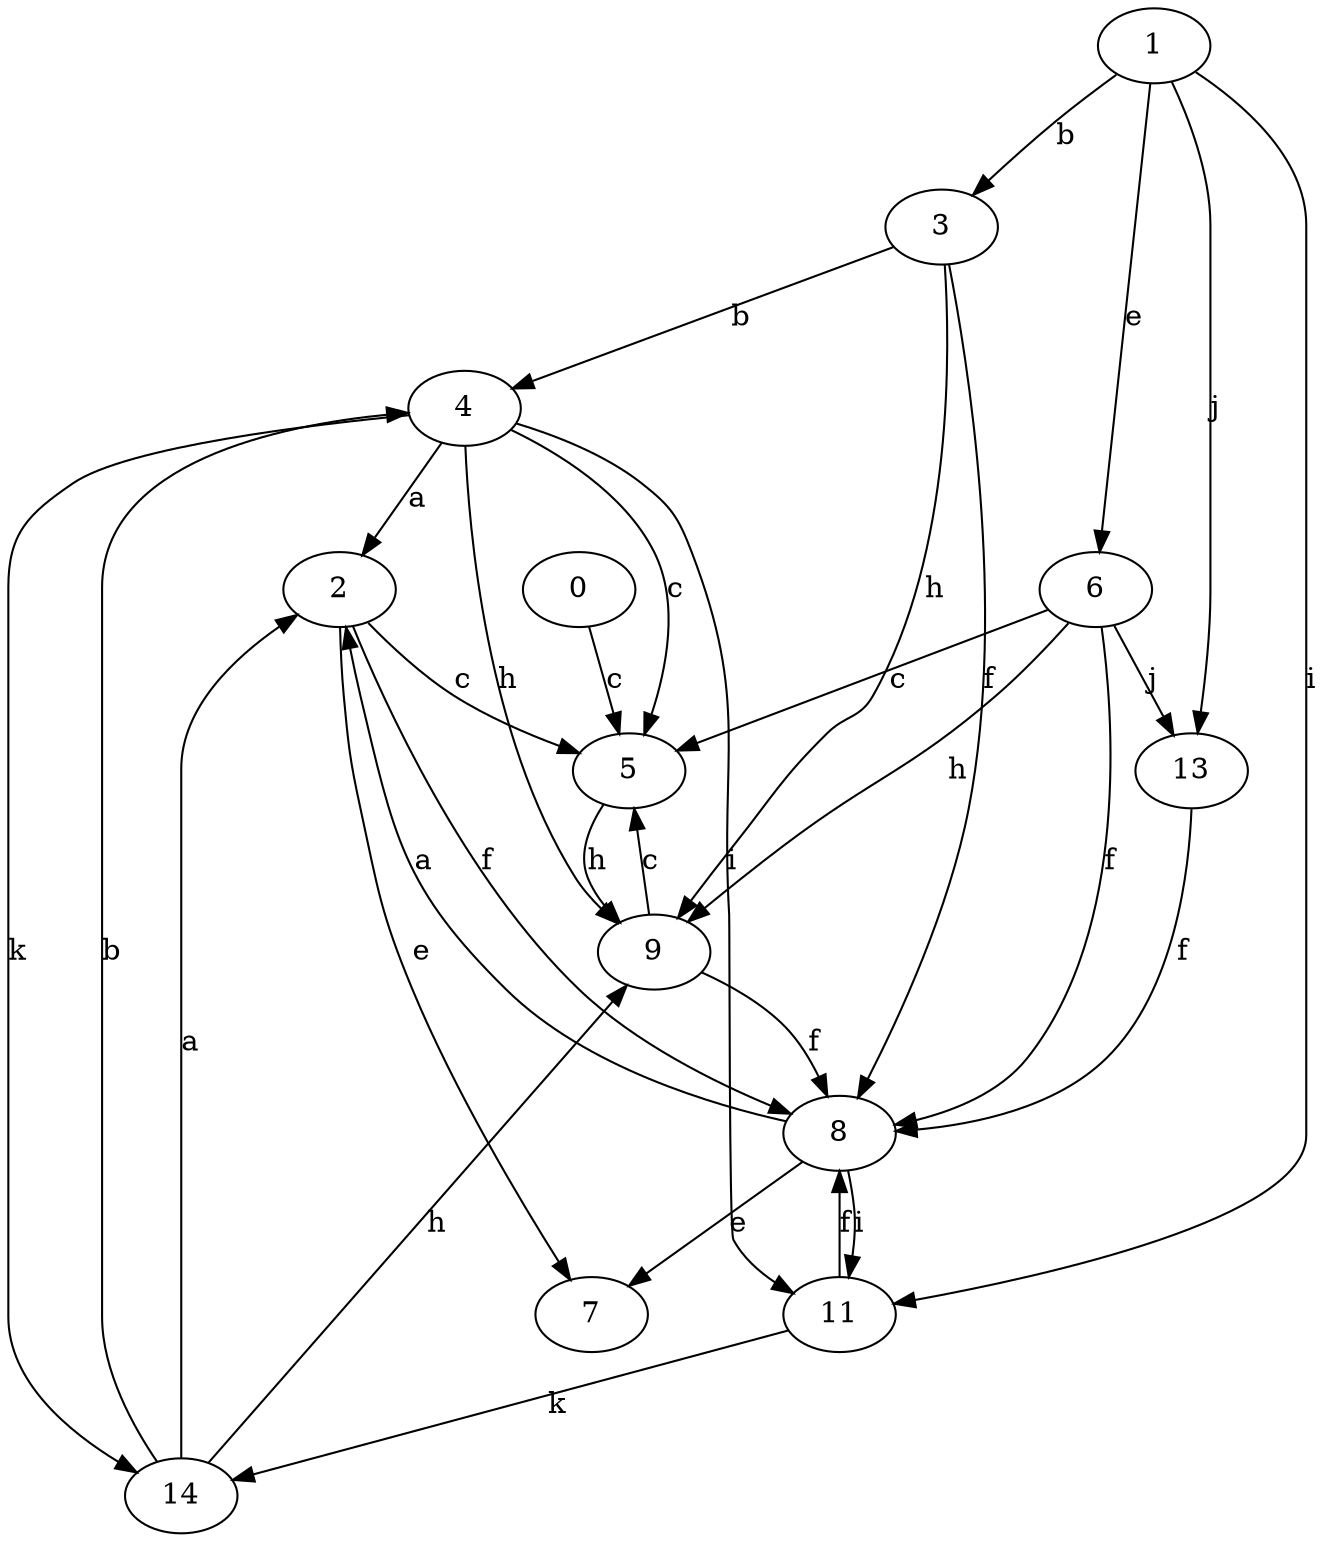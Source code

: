 strict digraph  {
1;
2;
3;
4;
5;
6;
7;
0;
8;
9;
11;
13;
14;
1 -> 3  [label=b];
1 -> 6  [label=e];
1 -> 11  [label=i];
1 -> 13  [label=j];
2 -> 5  [label=c];
2 -> 7  [label=e];
2 -> 8  [label=f];
3 -> 4  [label=b];
3 -> 8  [label=f];
3 -> 9  [label=h];
4 -> 2  [label=a];
4 -> 5  [label=c];
4 -> 9  [label=h];
4 -> 11  [label=i];
4 -> 14  [label=k];
5 -> 9  [label=h];
6 -> 5  [label=c];
6 -> 8  [label=f];
6 -> 9  [label=h];
6 -> 13  [label=j];
0 -> 5  [label=c];
8 -> 2  [label=a];
8 -> 7  [label=e];
8 -> 11  [label=i];
9 -> 5  [label=c];
9 -> 8  [label=f];
11 -> 8  [label=f];
11 -> 14  [label=k];
13 -> 8  [label=f];
14 -> 2  [label=a];
14 -> 4  [label=b];
14 -> 9  [label=h];
}
